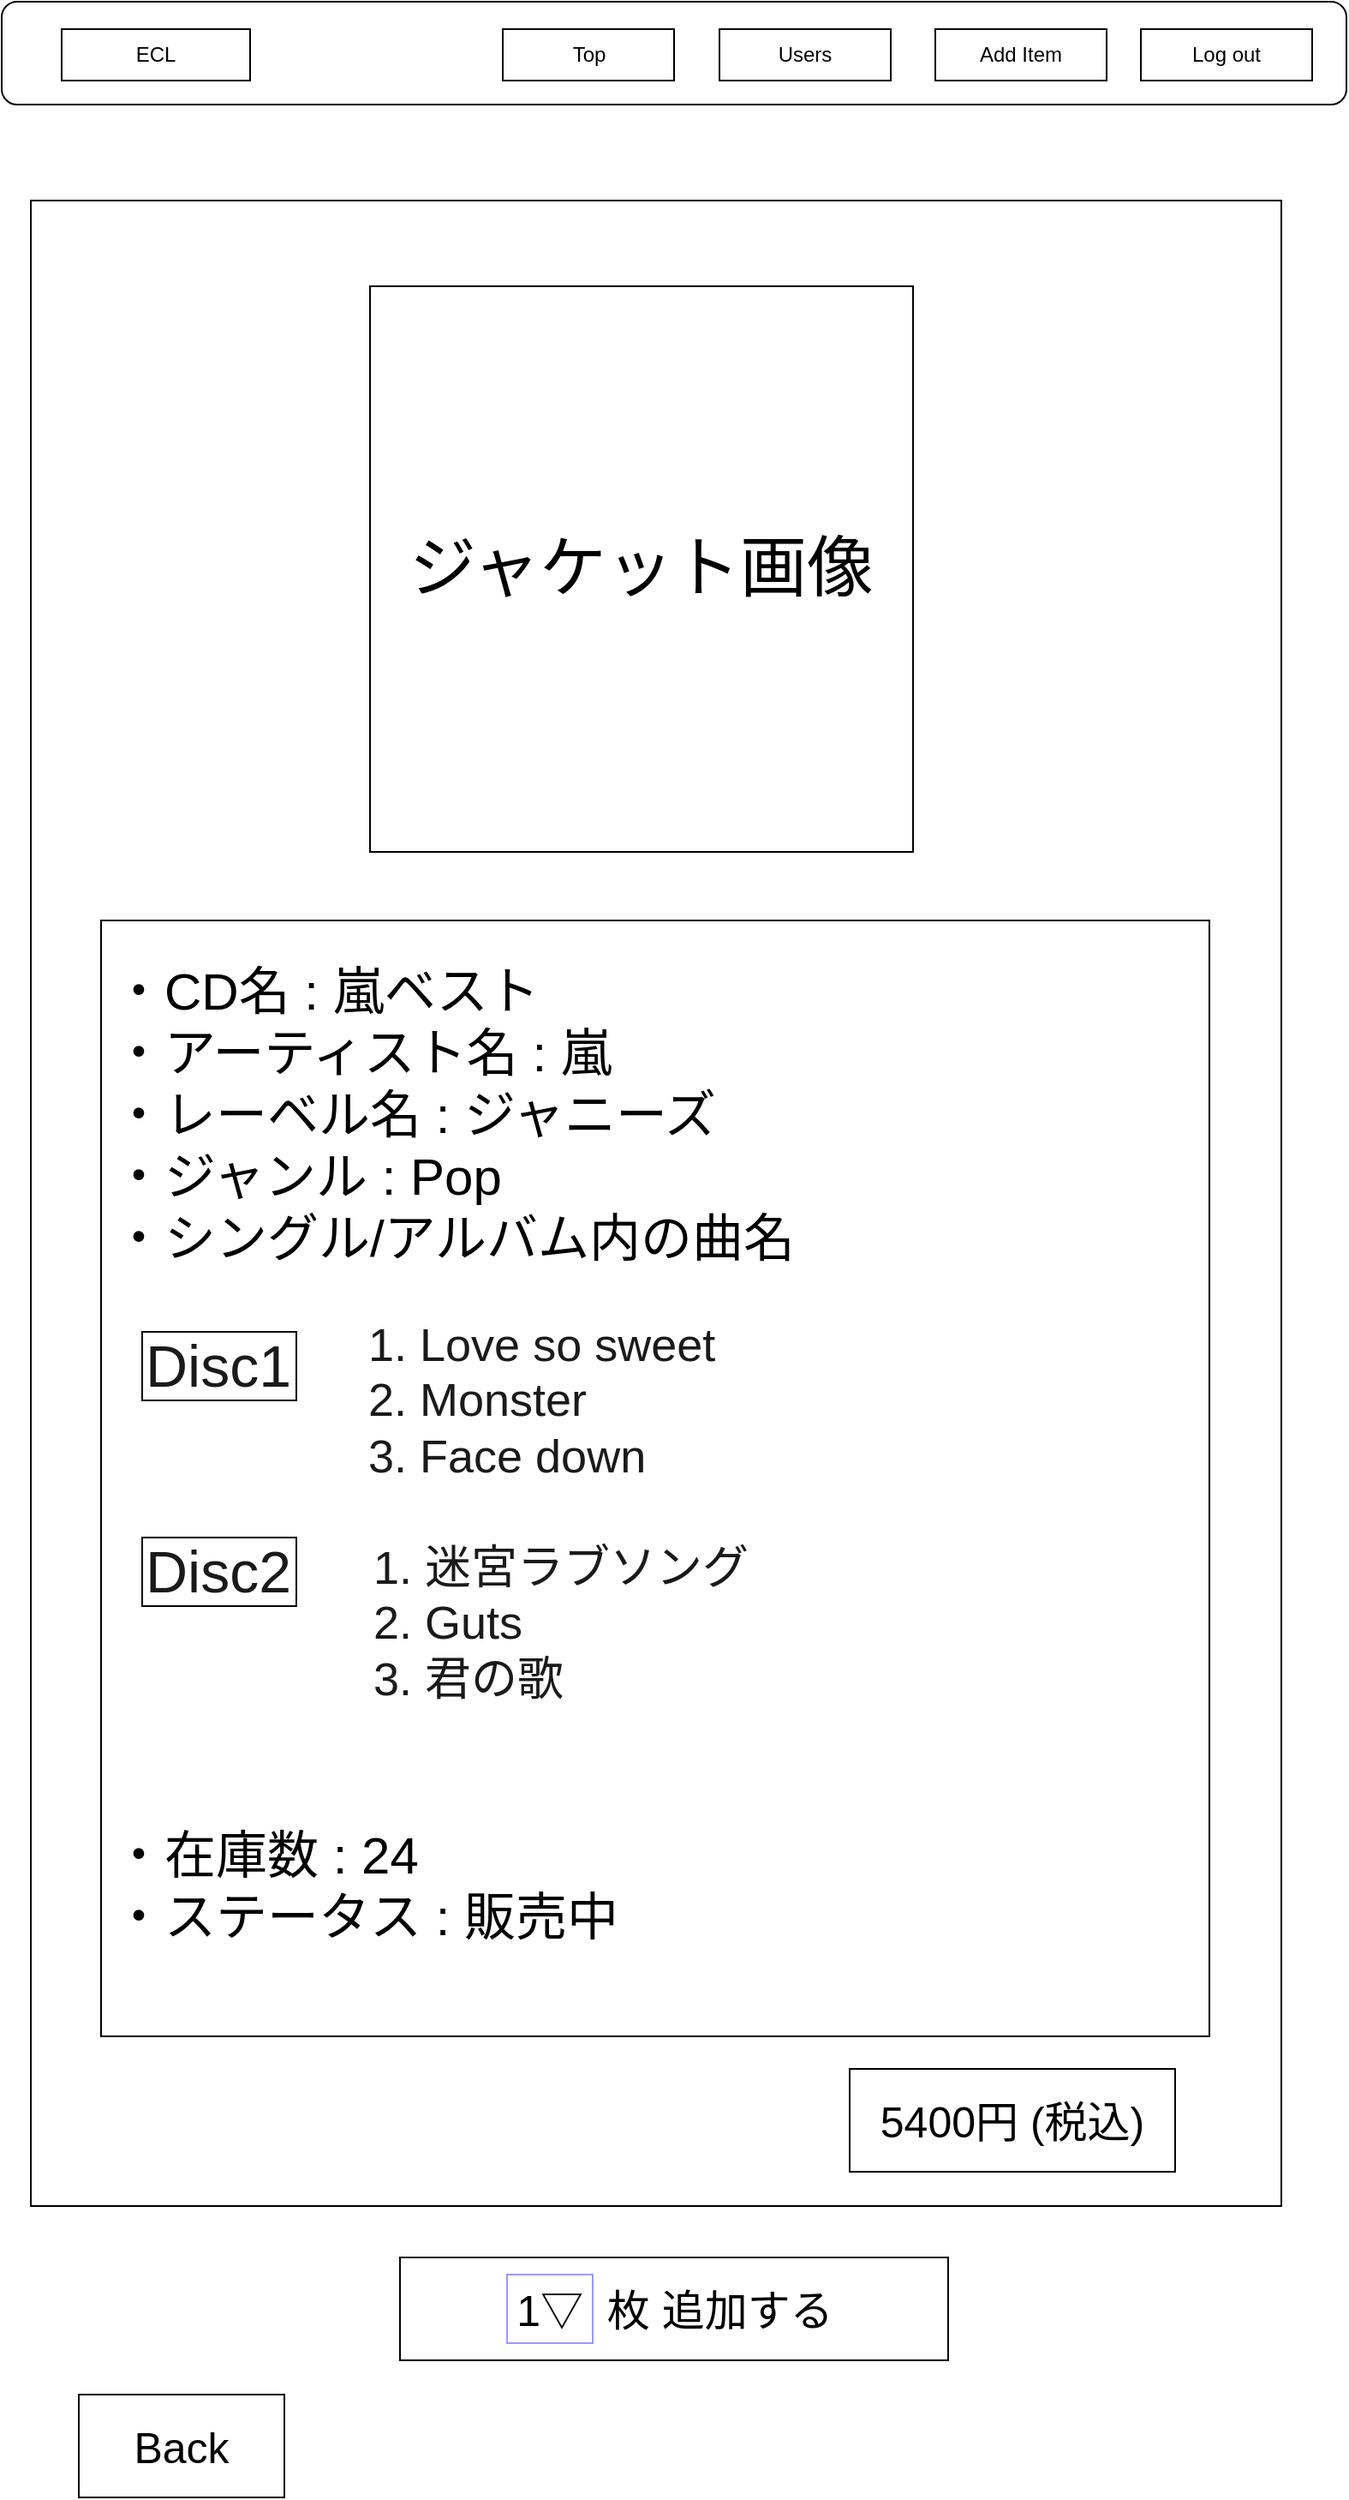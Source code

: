 <mxfile version="10.8.9" type="github"><diagram id="8jeaP6Rzl2V2_nkdzuDP" name="Ã£ÂÂÃ£ÂÂ¼Ã£ÂÂ¸1"><mxGraphModel dx="840" dy="484" grid="1" gridSize="10" guides="1" tooltips="1" connect="1" arrows="1" fold="1" page="1" pageScale="1" pageWidth="827" pageHeight="1169" math="0" shadow="0"><root><mxCell id="0"/><mxCell id="1" parent="0"/><mxCell id="rbXMx-kqyaIeu1hsT0dI-1" value="" style="rounded=0;whiteSpace=wrap;html=1;" parent="1" vertex="1"><mxGeometry x="42" y="150" width="730" height="1170" as="geometry"/></mxCell><mxCell id="rbXMx-kqyaIeu1hsT0dI-2" value="&lt;font style=&quot;font-size: 39px&quot;&gt;ジャケット画像&lt;/font&gt;" style="rounded=0;whiteSpace=wrap;html=1;" parent="1" vertex="1"><mxGeometry x="240" y="200" width="317" height="330" as="geometry"/></mxCell><mxCell id="rbXMx-kqyaIeu1hsT0dI-3" value="&lt;span style=&quot;font-size: 25px&quot;&gt;1▽&amp;nbsp; 枚 追加する&lt;/span&gt;" style="rounded=0;whiteSpace=wrap;html=1;" parent="1" vertex="1"><mxGeometry x="257.5" y="1350" width="320" height="60" as="geometry"/></mxCell><mxCell id="rbXMx-kqyaIeu1hsT0dI-4" value="" style="rounded=1;whiteSpace=wrap;html=1;" parent="1" vertex="1"><mxGeometry x="25" y="34" width="785" height="60" as="geometry"/></mxCell><mxCell id="rbXMx-kqyaIeu1hsT0dI-5" value="ECL" style="rounded=0;whiteSpace=wrap;html=1;" parent="1" vertex="1"><mxGeometry x="60" y="50" width="110" height="30" as="geometry"/></mxCell><mxCell id="rbXMx-kqyaIeu1hsT0dI-6" value="Top" style="rounded=0;whiteSpace=wrap;html=1;" parent="1" vertex="1"><mxGeometry x="317.5" y="50" width="100" height="30" as="geometry"/></mxCell><mxCell id="rbXMx-kqyaIeu1hsT0dI-7" value="Add Item" style="rounded=0;whiteSpace=wrap;html=1;" parent="1" vertex="1"><mxGeometry x="570" y="50" width="100" height="30" as="geometry"/></mxCell><mxCell id="rbXMx-kqyaIeu1hsT0dI-8" value="Log out" style="rounded=0;whiteSpace=wrap;html=1;" parent="1" vertex="1"><mxGeometry x="690" y="50" width="100" height="30" as="geometry"/></mxCell><mxCell id="rbXMx-kqyaIeu1hsT0dI-9" value="Users" style="rounded=0;whiteSpace=wrap;html=1;" parent="1" vertex="1"><mxGeometry x="444" y="50" width="100" height="30" as="geometry"/></mxCell><mxCell id="rbXMx-kqyaIeu1hsT0dI-10" value="&lt;font style=&quot;font-size: 25px&quot;&gt;Back&lt;/font&gt;" style="rounded=0;whiteSpace=wrap;html=1;" parent="1" vertex="1"><mxGeometry x="70" y="1430" width="120" height="60" as="geometry"/></mxCell><mxCell id="rbXMx-kqyaIeu1hsT0dI-11" value="&lt;p style=&quot;line-height: 160%&quot;&gt;&lt;/p&gt;&lt;div style=&quot;text-align: left ; font-size: 30px&quot;&gt;&lt;span&gt;&lt;font style=&quot;font-size: 30px&quot;&gt;・CD名 : 嵐ベスト&amp;nbsp;&lt;/font&gt;&lt;/span&gt;&lt;/div&gt;&lt;div style=&quot;text-align: left ; font-size: 30px&quot;&gt;&lt;span&gt;&lt;font style=&quot;font-size: 30px&quot;&gt;・アーティスト名 : 嵐&lt;/font&gt;&lt;/span&gt;&lt;/div&gt;&lt;div style=&quot;text-align: left ; font-size: 30px&quot;&gt;&lt;span&gt;&lt;font style=&quot;font-size: 30px&quot;&gt;・レーベル名 : ジャニーズ&lt;/font&gt;&lt;/span&gt;&lt;/div&gt;&lt;div style=&quot;text-align: left ; font-size: 30px&quot;&gt;&lt;span&gt;&lt;font style=&quot;font-size: 30px&quot;&gt;・ジャンル : Pop&lt;/font&gt;&lt;/span&gt;&lt;/div&gt;&lt;div style=&quot;text-align: left ; font-size: 30px&quot;&gt;&lt;span&gt;&lt;font style=&quot;font-size: 30px&quot;&gt;・シングル/アルバム内の曲名&lt;/font&gt;&lt;/span&gt;&lt;/div&gt;&lt;div style=&quot;text-align: left ; font-size: 30px&quot;&gt;&lt;span&gt;&lt;font style=&quot;font-size: 30px&quot;&gt;　&lt;/font&gt;&lt;/span&gt;&lt;/div&gt;&lt;div style=&quot;text-align: left ; font-size: 30px&quot;&gt;&lt;br&gt;&lt;/div&gt;&lt;div style=&quot;text-align: left ; font-size: 30px&quot;&gt;&lt;span&gt;&lt;font style=&quot;font-size: 30px&quot;&gt;&lt;br&gt;&lt;/font&gt;&lt;/span&gt;&lt;/div&gt;&lt;div style=&quot;text-align: left ; font-size: 30px&quot;&gt;&lt;span&gt;&lt;font style=&quot;font-size: 30px&quot;&gt;&lt;br&gt;&lt;/font&gt;&lt;/span&gt;&lt;/div&gt;&lt;div style=&quot;text-align: left ; font-size: 30px&quot;&gt;&lt;span&gt;&lt;font style=&quot;font-size: 30px&quot;&gt;&lt;br&gt;&lt;/font&gt;&lt;/span&gt;&lt;/div&gt;&lt;div style=&quot;text-align: left ; font-size: 30px&quot;&gt;&lt;span&gt;&lt;font style=&quot;font-size: 30px&quot;&gt;&amp;nbsp; &amp;nbsp;&amp;nbsp;&lt;/font&gt;&lt;/span&gt;&lt;/div&gt;&lt;div style=&quot;text-align: left ; font-size: 30px&quot;&gt;&lt;span&gt;&lt;font style=&quot;font-size: 30px&quot;&gt;&lt;br&gt;&lt;/font&gt;&lt;/span&gt;&lt;/div&gt;&lt;div style=&quot;text-align: left ; font-size: 30px&quot;&gt;&lt;span&gt;&lt;font style=&quot;font-size: 30px&quot;&gt;&lt;br&gt;&lt;/font&gt;&lt;/span&gt;&lt;/div&gt;&lt;div style=&quot;text-align: left ; font-size: 30px&quot;&gt;&lt;br&gt;&lt;/div&gt;&lt;div style=&quot;text-align: left ; font-size: 30px&quot;&gt;&lt;span&gt;&lt;font style=&quot;font-size: 30px&quot;&gt;・在庫数 : 24&lt;/font&gt;&lt;/span&gt;&lt;/div&gt;&lt;div style=&quot;text-align: left ; font-size: 30px&quot;&gt;&lt;span&gt;&lt;font style=&quot;font-size: 30px&quot;&gt;・ステータス : 販売中&lt;/font&gt;&lt;/span&gt;&lt;/div&gt;&lt;p&gt;&lt;/p&gt;" style="rounded=0;whiteSpace=wrap;html=1;align=left;verticalAlign=top;spacing=7;" parent="1" vertex="1"><mxGeometry x="83" y="570" width="647" height="651" as="geometry"/></mxCell><mxCell id="rbXMx-kqyaIeu1hsT0dI-12" value="&lt;span style=&quot;font-size: 25px&quot;&gt;5400円 (税込)&lt;/span&gt;" style="rounded=0;whiteSpace=wrap;html=1;" parent="1" vertex="1"><mxGeometry x="520" y="1240" width="190" height="60" as="geometry"/></mxCell><mxCell id="DD62Kq2as3iIk4aPJmBO-1" value="Disc1" style="rounded=0;whiteSpace=wrap;html=1;fillColor=none;fontSize=34;fontColor=#1A1A1A;align=left;" parent="1" vertex="1"><mxGeometry x="107" y="810" width="90" height="40" as="geometry"/></mxCell><mxCell id="DD62Kq2as3iIk4aPJmBO-4" value="1. Love so sweet&lt;br style=&quot;font-size: 27px;&quot;&gt;2. Monster&lt;br style=&quot;font-size: 27px;&quot;&gt;3. Face down&lt;br style=&quot;font-size: 27px;&quot;&gt;" style="rounded=1;whiteSpace=wrap;html=1;fillColor=none;fontSize=27;fontColor=#1A1A1A;align=left;strokeColor=none;" parent="1" vertex="1"><mxGeometry x="237" y="820" width="393" height="60" as="geometry"/></mxCell><mxCell id="DD62Kq2as3iIk4aPJmBO-5" value="Disc2" style="rounded=0;whiteSpace=wrap;html=1;fillColor=none;fontSize=34;fontColor=#1A1A1A;align=left;" parent="1" vertex="1"><mxGeometry x="107" y="930" width="90" height="40" as="geometry"/></mxCell><mxCell id="DD62Kq2as3iIk4aPJmBO-6" value="1. 迷宮ラブソング&lt;br style=&quot;font-size: 27px&quot;&gt;2. Guts&lt;br style=&quot;font-size: 27px&quot;&gt;3. 君の歌&lt;br style=&quot;font-size: 27px&quot;&gt;" style="rounded=1;whiteSpace=wrap;html=1;fillColor=none;fontSize=27;fontColor=#1A1A1A;align=left;strokeColor=none;" parent="1" vertex="1"><mxGeometry x="240" y="950" width="393" height="60" as="geometry"/></mxCell><mxCell id="DD62Kq2as3iIk4aPJmBO-7" value="" style="rounded=0;whiteSpace=wrap;html=1;fillColor=none;fontSize=27;fontColor=#1A1A1A;align=left;strokeColor=#9999FF;" parent="1" vertex="1"><mxGeometry x="320" y="1360" width="50" height="40" as="geometry"/></mxCell></root></mxGraphModel></diagram></mxfile>